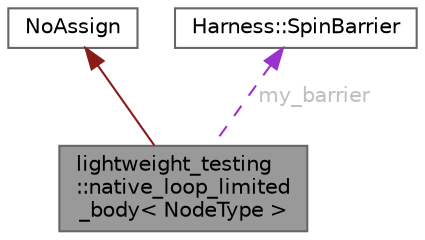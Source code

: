 digraph "lightweight_testing::native_loop_limited_body&lt; NodeType &gt;"
{
 // LATEX_PDF_SIZE
  bgcolor="transparent";
  edge [fontname=Helvetica,fontsize=10,labelfontname=Helvetica,labelfontsize=10];
  node [fontname=Helvetica,fontsize=10,shape=box,height=0.2,width=0.4];
  Node1 [id="Node000001",label="lightweight_testing\l::native_loop_limited\l_body\< NodeType \>",height=0.2,width=0.4,color="gray40", fillcolor="grey60", style="filled", fontcolor="black",tooltip=" "];
  Node2 -> Node1 [id="edge1_Node000001_Node000002",dir="back",color="firebrick4",style="solid",tooltip=" "];
  Node2 [id="Node000002",label="NoAssign",height=0.2,width=0.4,color="gray40", fillcolor="white", style="filled",URL="$class_no_assign.html",tooltip="Base class for prohibiting compiler-generated operator="];
  Node3 -> Node1 [id="edge2_Node000001_Node000003",dir="back",color="darkorchid3",style="dashed",tooltip=" ",label=" my_barrier",fontcolor="grey" ];
  Node3 [id="Node000003",label="Harness::SpinBarrier",height=0.2,width=0.4,color="gray40", fillcolor="white", style="filled",URL="$class_harness_1_1_spin_barrier.html",tooltip=" "];
}
